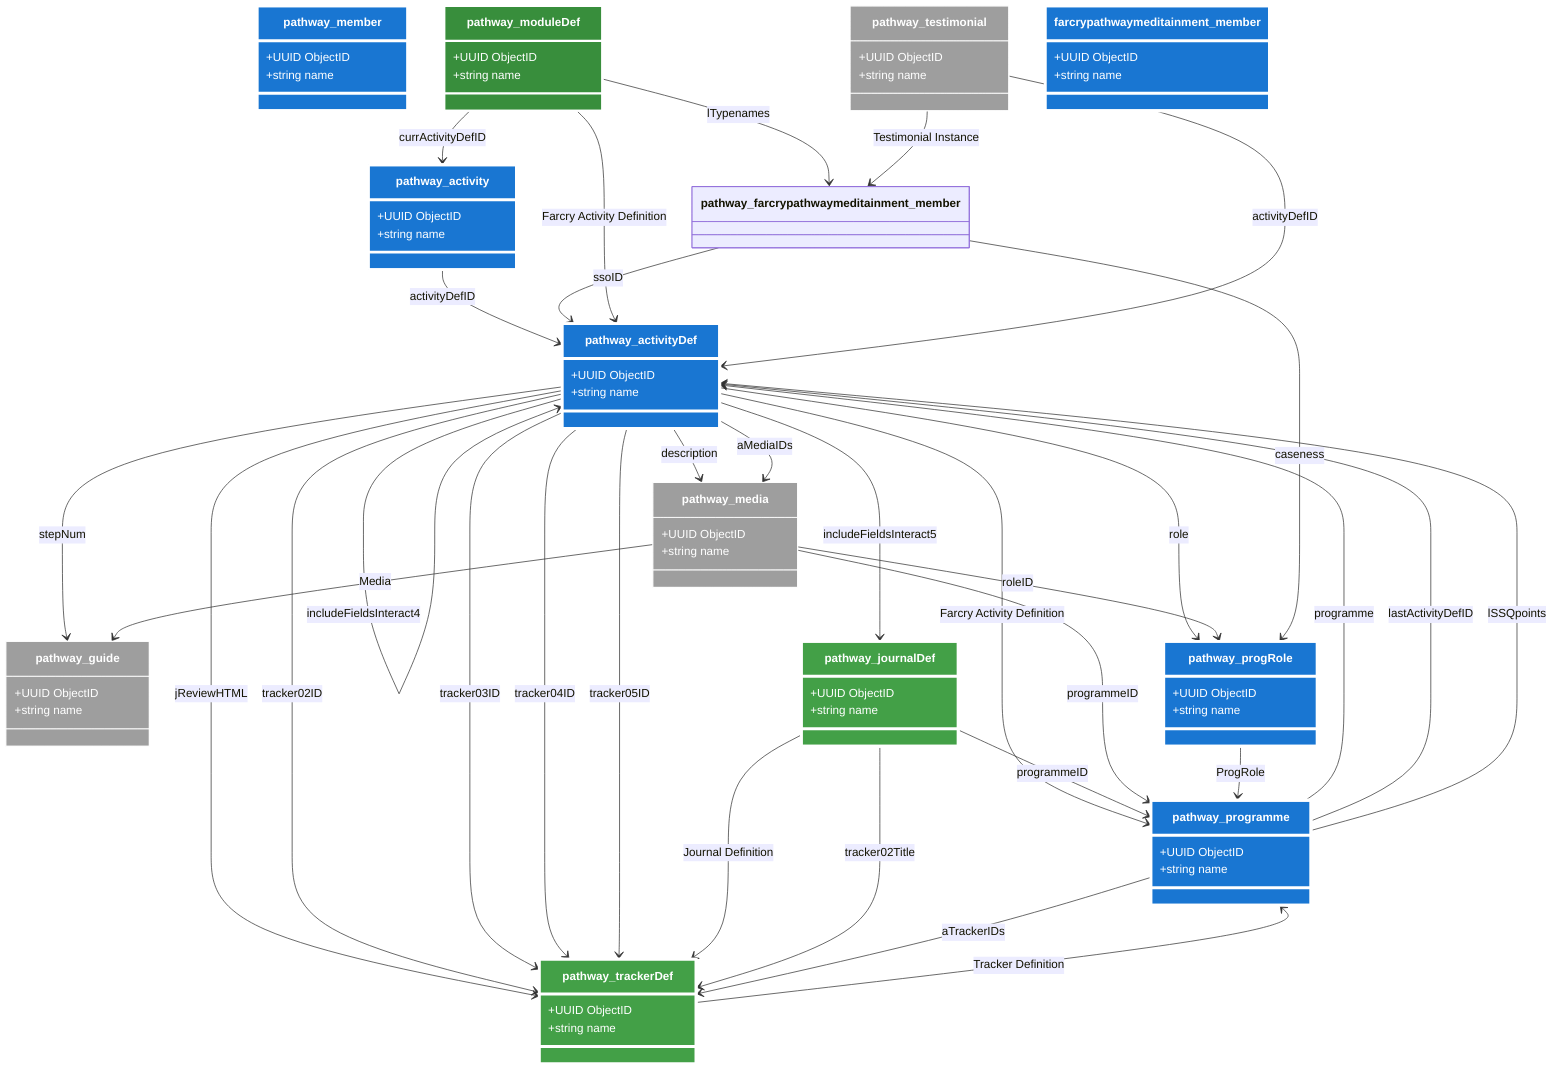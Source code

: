 classDiagram
    class pathway_activity {
        +UUID ObjectID
        +string name
    }

    class pathway_activityDef {
        +UUID ObjectID
        +string name
    }

    class pathway_guide {
        +UUID ObjectID
        +string name
    }

    class pathway_journalDef {
        +UUID ObjectID
        +string name
    }

    class pathway_media {
        +UUID ObjectID
        +string name
    }

    class pathway_member {
        +UUID ObjectID
        +string name
    }

    class pathway_moduleDef {
        +UUID ObjectID
        +string name
    }

    class pathway_programme {
        +UUID ObjectID
        +string name
    }

    class pathway_progRole {
        +UUID ObjectID
        +string name
    }

    class pathway_testimonial {
        +UUID ObjectID
        +string name
    }

    class pathway_trackerDef {
        +UUID ObjectID
        +string name
    }

    class farcrypathwaymeditainment_member {
        +UUID ObjectID
        +string name
    }

    pathway_activity --> pathway_activityDef : activityDefID
    pathway_activityDef --> pathway_programme : Farcry Activity Definition
    pathway_activityDef --> pathway_guide : stepNum
    pathway_activityDef --> pathway_progRole : role
    pathway_activityDef --> pathway_activityDef : onEndID
    pathway_activityDef --> pathway_media : description
    pathway_activityDef --> pathway_activityDef : aCuePointActivities
    pathway_activityDef --> pathway_media : aMediaIDs
    pathway_activityDef --> pathway_activityDef : releaseMedia
    pathway_activityDef --> pathway_activityDef : includeFieldsInteract1
    pathway_activityDef --> pathway_activityDef : includeFieldsInteract2
    pathway_activityDef --> pathway_activityDef : includeFieldsInteract3
    pathway_activityDef --> pathway_activityDef : includeFieldsInteract4
    pathway_activityDef --> pathway_journalDef : includeFieldsInteract5
    pathway_activityDef --> pathway_trackerDef : jReviewHTML
    pathway_activityDef --> pathway_trackerDef : tracker02ID
    pathway_activityDef --> pathway_trackerDef : tracker03ID
    pathway_activityDef --> pathway_trackerDef : tracker04ID
    pathway_activityDef --> pathway_trackerDef : tracker05ID
    pathway_journalDef --> pathway_trackerDef : Journal Definition
    pathway_journalDef --> pathway_trackerDef : tracker02Title
    pathway_journalDef --> pathway_programme : programmeID
    pathway_media --> pathway_guide : Media
    pathway_media --> pathway_programme : programmeID
    pathway_media --> pathway_progRole : roleID
    pathway_farcrypathwaymeditainment_member --> pathway_activityDef : ssoID
    pathway_farcrypathwaymeditainment_member --> pathway_progRole : caseness
    pathway_moduleDef --> pathway_activityDef : Farcry Activity Definition
    pathway_moduleDef --> pathway_farcrypathwaymeditainment_member : lTypenames
    pathway_moduleDef --> pathway_activity : currActivityDefID
    pathway_programme --> pathway_activityDef : programme
    pathway_programme --> pathway_activityDef : lastActivityDefID
    pathway_programme --> pathway_activityDef : lSSQpoints
    pathway_programme --> pathway_trackerDef : aTrackerIDs
    pathway_progRole --> pathway_programme : ProgRole
    pathway_testimonial --> pathway_farcrypathwaymeditainment_member : Testimonial Instance
    pathway_testimonial --> pathway_activityDef : activityDefID
    pathway_trackerDef --> pathway_programme : Tracker Definition

    %% Entity Styling
    style pathway_activity fill:#1976d2,stroke:#fff,stroke-width:4px,color:#fff
    style pathway_activityDef fill:#1976d2,stroke:#fff,stroke-width:4px,color:#fff
    style pathway_guide fill:#9e9e9e,stroke:#fff,stroke-width:1px,color:#fff
    style pathway_journalDef fill:#43a047,stroke:#fff,stroke-width:4px,color:#fff
    style pathway_media fill:#9e9e9e,stroke:#fff,stroke-width:1px,color:#fff
    style pathway_member fill:#1976d2,stroke:#fff,stroke-width:4px,color:#fff
    style pathway_moduleDef fill:#388e3c,stroke:#fff,stroke-width:3px,color:#fff
    style pathway_programme fill:#1976d2,stroke:#fff,stroke-width:4px,color:#fff
    style pathway_progRole fill:#1976d2,stroke:#fff,stroke-width:4px,color:#fff
    style pathway_testimonial fill:#9e9e9e,stroke:#fff,stroke-width:1px,color:#fff
    style pathway_trackerDef fill:#43a047,stroke:#fff,stroke-width:4px,color:#fff
    style farcrypathwaymeditainment_member fill:#1976d2,stroke:#fff,stroke-width:4px,color:#fff